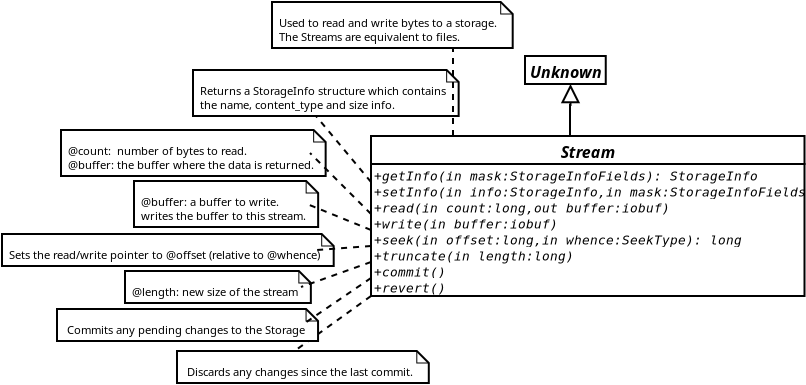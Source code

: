 <?xml version="1.0" encoding="UTF-8"?>
<dia:diagram xmlns:dia="http://www.lysator.liu.se/~alla/dia/"><dia:layer name="Background" visible="true"><dia:object type="UML - Class" version="0" id="O0"><dia:attribute name="obj_pos"><dia:point val="8.3,7"/></dia:attribute><dia:attribute name="obj_bb"><dia:rectangle val="8.25,6.95;12.9,8.45"/></dia:attribute><dia:attribute name="elem_corner"><dia:point val="8.3,7"/></dia:attribute><dia:attribute name="elem_width"><dia:real val="4.55"/></dia:attribute><dia:attribute name="elem_height"><dia:real val="1.4"/></dia:attribute><dia:attribute name="name"><dia:string>#Unknown#</dia:string></dia:attribute><dia:attribute name="stereotype"><dia:string>##</dia:string></dia:attribute><dia:attribute name="comment"><dia:string>##</dia:string></dia:attribute><dia:attribute name="abstract"><dia:boolean val="true"/></dia:attribute><dia:attribute name="suppress_attributes"><dia:boolean val="false"/></dia:attribute><dia:attribute name="suppress_operations"><dia:boolean val="false"/></dia:attribute><dia:attribute name="visible_attributes"><dia:boolean val="false"/></dia:attribute><dia:attribute name="visible_operations"><dia:boolean val="false"/></dia:attribute><dia:attribute name="visible_comments"><dia:boolean val="false"/></dia:attribute><dia:attribute name="foreground_color"><dia:color val="#000000"/></dia:attribute><dia:attribute name="background_color"><dia:color val="#ffffff"/></dia:attribute><dia:attribute name="normal_font"><dia:font family="monospace" style="0" name="Courier"/></dia:attribute><dia:attribute name="abstract_font"><dia:font family="monospace" style="88" name="Courier"/></dia:attribute><dia:attribute name="polymorphic_font"><dia:font family="monospace" style="8" name="Courier"/></dia:attribute><dia:attribute name="classname_font"><dia:font family="sans" style="80" name="Courier"/></dia:attribute><dia:attribute name="abstract_classname_font"><dia:font family="sans" style="88" name="Courier"/></dia:attribute><dia:attribute name="comment_font"><dia:font family="sans" style="8" name="Courier"/></dia:attribute><dia:attribute name="font_height"><dia:real val="0.8"/></dia:attribute><dia:attribute name="polymorphic_font_height"><dia:real val="0.8"/></dia:attribute><dia:attribute name="abstract_font_height"><dia:real val="0.8"/></dia:attribute><dia:attribute name="classname_font_height"><dia:real val="1"/></dia:attribute><dia:attribute name="abstract_classname_font_height"><dia:real val="1"/></dia:attribute><dia:attribute name="comment_font_height"><dia:real val="1"/></dia:attribute><dia:attribute name="attributes"/><dia:attribute name="operations"/><dia:attribute name="template"><dia:boolean val="false"/></dia:attribute><dia:attribute name="templates"/></dia:object><dia:object type="UML - Class" version="0" id="O1"><dia:attribute name="obj_pos"><dia:point val="0.6,11"/></dia:attribute><dia:attribute name="obj_bb"><dia:rectangle val="0.55,10.95;20.55,19.05"/></dia:attribute><dia:attribute name="elem_corner"><dia:point val="0.6,11"/></dia:attribute><dia:attribute name="elem_width"><dia:real val="19.9"/></dia:attribute><dia:attribute name="elem_height"><dia:real val="8"/></dia:attribute><dia:attribute name="name"><dia:string>#Stream#</dia:string></dia:attribute><dia:attribute name="stereotype"><dia:string>##</dia:string></dia:attribute><dia:attribute name="comment"><dia:string>##</dia:string></dia:attribute><dia:attribute name="abstract"><dia:boolean val="true"/></dia:attribute><dia:attribute name="suppress_attributes"><dia:boolean val="false"/></dia:attribute><dia:attribute name="suppress_operations"><dia:boolean val="false"/></dia:attribute><dia:attribute name="visible_attributes"><dia:boolean val="false"/></dia:attribute><dia:attribute name="visible_operations"><dia:boolean val="true"/></dia:attribute><dia:attribute name="visible_comments"><dia:boolean val="false"/></dia:attribute><dia:attribute name="foreground_color"><dia:color val="#000000"/></dia:attribute><dia:attribute name="background_color"><dia:color val="#ffffff"/></dia:attribute><dia:attribute name="normal_font"><dia:font family="monospace" style="0" name="Courier"/></dia:attribute><dia:attribute name="abstract_font"><dia:font family="monospace" style="88" name="Courier"/></dia:attribute><dia:attribute name="polymorphic_font"><dia:font family="monospace" style="8" name="Courier"/></dia:attribute><dia:attribute name="classname_font"><dia:font family="sans" style="80" name="Courier"/></dia:attribute><dia:attribute name="abstract_classname_font"><dia:font family="sans" style="88" name="Courier"/></dia:attribute><dia:attribute name="comment_font"><dia:font family="sans" style="8" name="Courier"/></dia:attribute><dia:attribute name="font_height"><dia:real val="0.8"/></dia:attribute><dia:attribute name="polymorphic_font_height"><dia:real val="0.8"/></dia:attribute><dia:attribute name="abstract_font_height"><dia:real val="0.8"/></dia:attribute><dia:attribute name="classname_font_height"><dia:real val="1"/></dia:attribute><dia:attribute name="abstract_classname_font_height"><dia:real val="1"/></dia:attribute><dia:attribute name="comment_font_height"><dia:real val="1"/></dia:attribute><dia:attribute name="attributes"/><dia:attribute name="operations"><dia:composite type="umloperation"><dia:attribute name="name"><dia:string>#getInfo#</dia:string></dia:attribute><dia:attribute name="stereotype"><dia:string>##</dia:string></dia:attribute><dia:attribute name="type"><dia:string>#StorageInfo#</dia:string></dia:attribute><dia:attribute name="visibility"><dia:enum val="0"/></dia:attribute><dia:attribute name="comment"><dia:string>##</dia:string></dia:attribute><dia:attribute name="abstract"><dia:boolean val="false"/></dia:attribute><dia:attribute name="inheritance_type"><dia:enum val="1"/></dia:attribute><dia:attribute name="query"><dia:boolean val="false"/></dia:attribute><dia:attribute name="class_scope"><dia:boolean val="false"/></dia:attribute><dia:attribute name="parameters"><dia:composite type="umlparameter"><dia:attribute name="name"><dia:string>#mask#</dia:string></dia:attribute><dia:attribute name="type"><dia:string>#StorageInfoFields#</dia:string></dia:attribute><dia:attribute name="value"><dia:string>##</dia:string></dia:attribute><dia:attribute name="comment"><dia:string>##</dia:string></dia:attribute><dia:attribute name="kind"><dia:enum val="1"/></dia:attribute></dia:composite></dia:attribute></dia:composite><dia:composite type="umloperation"><dia:attribute name="name"><dia:string>#setInfo#</dia:string></dia:attribute><dia:attribute name="stereotype"><dia:string>##</dia:string></dia:attribute><dia:attribute name="type"><dia:string>##</dia:string></dia:attribute><dia:attribute name="visibility"><dia:enum val="0"/></dia:attribute><dia:attribute name="comment"><dia:string>##</dia:string></dia:attribute><dia:attribute name="abstract"><dia:boolean val="false"/></dia:attribute><dia:attribute name="inheritance_type"><dia:enum val="1"/></dia:attribute><dia:attribute name="query"><dia:boolean val="false"/></dia:attribute><dia:attribute name="class_scope"><dia:boolean val="false"/></dia:attribute><dia:attribute name="parameters"><dia:composite type="umlparameter"><dia:attribute name="name"><dia:string>#info#</dia:string></dia:attribute><dia:attribute name="type"><dia:string>#StorageInfo#</dia:string></dia:attribute><dia:attribute name="value"><dia:string>##</dia:string></dia:attribute><dia:attribute name="comment"><dia:string>##</dia:string></dia:attribute><dia:attribute name="kind"><dia:enum val="1"/></dia:attribute></dia:composite><dia:composite type="umlparameter"><dia:attribute name="name"><dia:string>#mask#</dia:string></dia:attribute><dia:attribute name="type"><dia:string>#StorageInfoFields#</dia:string></dia:attribute><dia:attribute name="value"><dia:string>##</dia:string></dia:attribute><dia:attribute name="comment"><dia:string>##</dia:string></dia:attribute><dia:attribute name="kind"><dia:enum val="1"/></dia:attribute></dia:composite></dia:attribute></dia:composite><dia:composite type="umloperation"><dia:attribute name="name"><dia:string>#read#</dia:string></dia:attribute><dia:attribute name="stereotype"><dia:string>##</dia:string></dia:attribute><dia:attribute name="type"><dia:string>##</dia:string></dia:attribute><dia:attribute name="visibility"><dia:enum val="0"/></dia:attribute><dia:attribute name="comment"><dia:string>##</dia:string></dia:attribute><dia:attribute name="abstract"><dia:boolean val="false"/></dia:attribute><dia:attribute name="inheritance_type"><dia:enum val="1"/></dia:attribute><dia:attribute name="query"><dia:boolean val="false"/></dia:attribute><dia:attribute name="class_scope"><dia:boolean val="false"/></dia:attribute><dia:attribute name="parameters"><dia:composite type="umlparameter"><dia:attribute name="name"><dia:string>#count#</dia:string></dia:attribute><dia:attribute name="type"><dia:string>#long#</dia:string></dia:attribute><dia:attribute name="value"><dia:string>##</dia:string></dia:attribute><dia:attribute name="comment"><dia:string>##</dia:string></dia:attribute><dia:attribute name="kind"><dia:enum val="1"/></dia:attribute></dia:composite><dia:composite type="umlparameter"><dia:attribute name="name"><dia:string>#buffer#</dia:string></dia:attribute><dia:attribute name="type"><dia:string>#iobuf#</dia:string></dia:attribute><dia:attribute name="value"><dia:string>##</dia:string></dia:attribute><dia:attribute name="comment"><dia:string>##</dia:string></dia:attribute><dia:attribute name="kind"><dia:enum val="2"/></dia:attribute></dia:composite></dia:attribute></dia:composite><dia:composite type="umloperation"><dia:attribute name="name"><dia:string>#write#</dia:string></dia:attribute><dia:attribute name="stereotype"><dia:string>##</dia:string></dia:attribute><dia:attribute name="type"><dia:string>##</dia:string></dia:attribute><dia:attribute name="visibility"><dia:enum val="0"/></dia:attribute><dia:attribute name="comment"><dia:string>##</dia:string></dia:attribute><dia:attribute name="abstract"><dia:boolean val="false"/></dia:attribute><dia:attribute name="inheritance_type"><dia:enum val="1"/></dia:attribute><dia:attribute name="query"><dia:boolean val="false"/></dia:attribute><dia:attribute name="class_scope"><dia:boolean val="false"/></dia:attribute><dia:attribute name="parameters"><dia:composite type="umlparameter"><dia:attribute name="name"><dia:string>#buffer#</dia:string></dia:attribute><dia:attribute name="type"><dia:string>#iobuf#</dia:string></dia:attribute><dia:attribute name="value"><dia:string>##</dia:string></dia:attribute><dia:attribute name="comment"><dia:string>##</dia:string></dia:attribute><dia:attribute name="kind"><dia:enum val="1"/></dia:attribute></dia:composite></dia:attribute></dia:composite><dia:composite type="umloperation"><dia:attribute name="name"><dia:string>#seek#</dia:string></dia:attribute><dia:attribute name="stereotype"><dia:string>##</dia:string></dia:attribute><dia:attribute name="type"><dia:string>#long#</dia:string></dia:attribute><dia:attribute name="visibility"><dia:enum val="0"/></dia:attribute><dia:attribute name="comment"><dia:string>##</dia:string></dia:attribute><dia:attribute name="abstract"><dia:boolean val="false"/></dia:attribute><dia:attribute name="inheritance_type"><dia:enum val="1"/></dia:attribute><dia:attribute name="query"><dia:boolean val="false"/></dia:attribute><dia:attribute name="class_scope"><dia:boolean val="false"/></dia:attribute><dia:attribute name="parameters"><dia:composite type="umlparameter"><dia:attribute name="name"><dia:string>#offset#</dia:string></dia:attribute><dia:attribute name="type"><dia:string>#long#</dia:string></dia:attribute><dia:attribute name="value"><dia:string>##</dia:string></dia:attribute><dia:attribute name="comment"><dia:string>##</dia:string></dia:attribute><dia:attribute name="kind"><dia:enum val="1"/></dia:attribute></dia:composite><dia:composite type="umlparameter"><dia:attribute name="name"><dia:string>#whence#</dia:string></dia:attribute><dia:attribute name="type"><dia:string>#SeekType#</dia:string></dia:attribute><dia:attribute name="value"><dia:string>##</dia:string></dia:attribute><dia:attribute name="comment"><dia:string>##</dia:string></dia:attribute><dia:attribute name="kind"><dia:enum val="1"/></dia:attribute></dia:composite></dia:attribute></dia:composite><dia:composite type="umloperation"><dia:attribute name="name"><dia:string>#truncate#</dia:string></dia:attribute><dia:attribute name="stereotype"><dia:string>##</dia:string></dia:attribute><dia:attribute name="type"><dia:string>##</dia:string></dia:attribute><dia:attribute name="visibility"><dia:enum val="0"/></dia:attribute><dia:attribute name="comment"><dia:string>##</dia:string></dia:attribute><dia:attribute name="abstract"><dia:boolean val="false"/></dia:attribute><dia:attribute name="inheritance_type"><dia:enum val="1"/></dia:attribute><dia:attribute name="query"><dia:boolean val="false"/></dia:attribute><dia:attribute name="class_scope"><dia:boolean val="false"/></dia:attribute><dia:attribute name="parameters"><dia:composite type="umlparameter"><dia:attribute name="name"><dia:string>#length#</dia:string></dia:attribute><dia:attribute name="type"><dia:string>#long#</dia:string></dia:attribute><dia:attribute name="value"><dia:string>##</dia:string></dia:attribute><dia:attribute name="comment"><dia:string>##</dia:string></dia:attribute><dia:attribute name="kind"><dia:enum val="1"/></dia:attribute></dia:composite></dia:attribute></dia:composite><dia:composite type="umloperation"><dia:attribute name="name"><dia:string>#commit#</dia:string></dia:attribute><dia:attribute name="stereotype"><dia:string>##</dia:string></dia:attribute><dia:attribute name="type"><dia:string>##</dia:string></dia:attribute><dia:attribute name="visibility"><dia:enum val="0"/></dia:attribute><dia:attribute name="comment"><dia:string>##</dia:string></dia:attribute><dia:attribute name="abstract"><dia:boolean val="false"/></dia:attribute><dia:attribute name="inheritance_type"><dia:enum val="1"/></dia:attribute><dia:attribute name="query"><dia:boolean val="false"/></dia:attribute><dia:attribute name="class_scope"><dia:boolean val="false"/></dia:attribute><dia:attribute name="parameters"/></dia:composite><dia:composite type="umloperation"><dia:attribute name="name"><dia:string>#revert#</dia:string></dia:attribute><dia:attribute name="stereotype"><dia:string>##</dia:string></dia:attribute><dia:attribute name="type"><dia:string>##</dia:string></dia:attribute><dia:attribute name="visibility"><dia:enum val="0"/></dia:attribute><dia:attribute name="comment"><dia:string>##</dia:string></dia:attribute><dia:attribute name="abstract"><dia:boolean val="false"/></dia:attribute><dia:attribute name="inheritance_type"><dia:enum val="1"/></dia:attribute><dia:attribute name="query"><dia:boolean val="false"/></dia:attribute><dia:attribute name="class_scope"><dia:boolean val="false"/></dia:attribute><dia:attribute name="parameters"/></dia:composite></dia:attribute><dia:attribute name="template"><dia:boolean val="false"/></dia:attribute><dia:attribute name="templates"/></dia:object><dia:object type="UML - Note" version="0" id="O2"><dia:attribute name="obj_pos"><dia:point val="-8.3,7.7"/></dia:attribute><dia:attribute name="obj_bb"><dia:rectangle val="-8.35,7.65;4.05,10.05"/></dia:attribute><dia:attribute name="elem_corner"><dia:point val="-8.3,7.7"/></dia:attribute><dia:attribute name="elem_width"><dia:real val="12.3"/></dia:attribute><dia:attribute name="elem_height"><dia:real val="2.3"/></dia:attribute><dia:attribute name="text"><dia:composite type="text"><dia:attribute name="string"><dia:string>#Returns a StorageInfo structure which contains
the name, content_type and size info.#</dia:string></dia:attribute><dia:attribute name="font"><dia:font family="sans" style="0" name="Courier"/></dia:attribute><dia:attribute name="height"><dia:real val="0.7"/></dia:attribute><dia:attribute name="pos"><dia:point val="-7.95,8.9"/></dia:attribute><dia:attribute name="color"><dia:color val="#000000"/></dia:attribute><dia:attribute name="alignment"><dia:enum val="0"/></dia:attribute></dia:composite></dia:attribute></dia:object><dia:object type="Standard - Line" version="0" id="O3"><dia:attribute name="obj_pos"><dia:point val="0.6,13.3"/></dia:attribute><dia:attribute name="obj_bb"><dia:rectangle val="-2.22,9.93;0.67,13.37"/></dia:attribute><dia:attribute name="conn_endpoints"><dia:point val="0.6,13.3"/><dia:point val="-2.15,10"/></dia:attribute><dia:attribute name="numcp"><dia:int val="1"/></dia:attribute><dia:attribute name="line_style"><dia:enum val="1"/></dia:attribute><dia:attribute name="dashlength"><dia:real val="0.3"/></dia:attribute><dia:connections><dia:connection handle="0" to="O1" connection="8"/><dia:connection handle="1" to="O2" connection="6"/></dia:connections></dia:object><dia:object type="UML - Note" version="0" id="O4"><dia:attribute name="obj_pos"><dia:point val="-4.35,4.3"/></dia:attribute><dia:attribute name="obj_bb"><dia:rectangle val="-4.4,4.25;7.05,6.65"/></dia:attribute><dia:attribute name="elem_corner"><dia:point val="-4.35,4.3"/></dia:attribute><dia:attribute name="elem_width"><dia:real val="11.35"/></dia:attribute><dia:attribute name="elem_height"><dia:real val="2.3"/></dia:attribute><dia:attribute name="text"><dia:composite type="text"><dia:attribute name="string"><dia:string>#Used to read and write bytes to a storage. 
The Streams are equivalent to files.#</dia:string></dia:attribute><dia:attribute name="font"><dia:font family="sans" style="0" name="Courier"/></dia:attribute><dia:attribute name="height"><dia:real val="0.7"/></dia:attribute><dia:attribute name="pos"><dia:point val="-4,5.5"/></dia:attribute><dia:attribute name="color"><dia:color val="#000000"/></dia:attribute><dia:attribute name="alignment"><dia:enum val="0"/></dia:attribute></dia:composite></dia:attribute></dia:object><dia:object type="Standard - Line" version="0" id="O5"><dia:attribute name="obj_pos"><dia:point val="4.7,11"/></dia:attribute><dia:attribute name="obj_bb"><dia:rectangle val="4.65,6.55;4.75,11.05"/></dia:attribute><dia:attribute name="conn_endpoints"><dia:point val="4.7,11"/><dia:point val="4.7,6.6"/></dia:attribute><dia:attribute name="numcp"><dia:int val="1"/></dia:attribute><dia:attribute name="line_style"><dia:enum val="1"/></dia:attribute><dia:attribute name="dashlength"><dia:real val="0.3"/></dia:attribute></dia:object><dia:object type="UML - Generalization" version="0" id="O6"><dia:attribute name="obj_pos"><dia:point val="10.575,8.4"/></dia:attribute><dia:attribute name="obj_bb"><dia:rectangle val="9.725,8.35;11.425,11.05"/></dia:attribute><dia:attribute name="orth_points"><dia:point val="10.575,8.4"/><dia:point val="10.575,9.45"/><dia:point val="10.55,9.45"/><dia:point val="10.55,11"/></dia:attribute><dia:attribute name="orth_orient"><dia:enum val="1"/><dia:enum val="0"/><dia:enum val="1"/></dia:attribute><dia:attribute name="name"><dia:string>##</dia:string></dia:attribute><dia:attribute name="stereotype"><dia:string>##</dia:string></dia:attribute><dia:connections><dia:connection handle="0" to="O0" connection="6"/><dia:connection handle="1" to="O1" connection="1"/></dia:connections></dia:object><dia:object type="UML - Note" version="0" id="O7"><dia:attribute name="obj_pos"><dia:point val="-14.9,10.7"/></dia:attribute><dia:attribute name="obj_bb"><dia:rectangle val="-14.95,10.65;-2.4,13.05"/></dia:attribute><dia:attribute name="elem_corner"><dia:point val="-14.9,10.7"/></dia:attribute><dia:attribute name="elem_width"><dia:real val="12.45"/></dia:attribute><dia:attribute name="elem_height"><dia:real val="2.3"/></dia:attribute><dia:attribute name="text"><dia:composite type="text"><dia:attribute name="string"><dia:string>#@count:  number of bytes to read.
@buffer: the buffer where the data is returned.#</dia:string></dia:attribute><dia:attribute name="font"><dia:font family="sans" style="0" name="Courier"/></dia:attribute><dia:attribute name="height"><dia:real val="0.7"/></dia:attribute><dia:attribute name="pos"><dia:point val="-14.55,11.9"/></dia:attribute><dia:attribute name="color"><dia:color val="#000000"/></dia:attribute><dia:attribute name="alignment"><dia:enum val="0"/></dia:attribute></dia:composite></dia:attribute></dia:object><dia:object type="Standard - Line" version="0" id="O8"><dia:attribute name="obj_pos"><dia:point val="0.6,14.9"/></dia:attribute><dia:attribute name="obj_bb"><dia:rectangle val="-2.521,11.779;0.671,14.971"/></dia:attribute><dia:attribute name="conn_endpoints"><dia:point val="0.6,14.9"/><dia:point val="-2.45,11.85"/></dia:attribute><dia:attribute name="numcp"><dia:int val="1"/></dia:attribute><dia:attribute name="line_style"><dia:enum val="1"/></dia:attribute><dia:attribute name="dashlength"><dia:real val="0.3"/></dia:attribute><dia:connections><dia:connection handle="0" to="O1" connection="12"/><dia:connection handle="1" to="O7" connection="4"/></dia:connections></dia:object><dia:object type="UML - Note" version="0" id="O9"><dia:attribute name="obj_pos"><dia:point val="-17.85,15.9"/></dia:attribute><dia:attribute name="obj_bb"><dia:rectangle val="-17.9,15.85;-2.05,17.55"/></dia:attribute><dia:attribute name="elem_corner"><dia:point val="-17.85,15.9"/></dia:attribute><dia:attribute name="elem_width"><dia:real val="15.75"/></dia:attribute><dia:attribute name="elem_height"><dia:real val="1.6"/></dia:attribute><dia:attribute name="text"><dia:composite type="text"><dia:attribute name="string"><dia:string>#Sets the read/write pointer to @offset (relative to @whence)#</dia:string></dia:attribute><dia:attribute name="font"><dia:font family="sans" style="0" name="Courier"/></dia:attribute><dia:attribute name="height"><dia:real val="0.7"/></dia:attribute><dia:attribute name="pos"><dia:point val="-17.5,17.1"/></dia:attribute><dia:attribute name="color"><dia:color val="#000000"/></dia:attribute><dia:attribute name="alignment"><dia:enum val="0"/></dia:attribute></dia:composite></dia:attribute></dia:object><dia:object type="Standard - Line" version="0" id="O10"><dia:attribute name="obj_pos"><dia:point val="0.6,16.5"/></dia:attribute><dia:attribute name="obj_bb"><dia:rectangle val="-2.154,16.446;0.654,16.754"/></dia:attribute><dia:attribute name="conn_endpoints"><dia:point val="0.6,16.5"/><dia:point val="-2.1,16.7"/></dia:attribute><dia:attribute name="numcp"><dia:int val="1"/></dia:attribute><dia:attribute name="line_style"><dia:enum val="1"/></dia:attribute><dia:attribute name="dashlength"><dia:real val="0.3"/></dia:attribute><dia:connections><dia:connection handle="0" to="O1" connection="16"/><dia:connection handle="1" to="O9" connection="4"/></dia:connections></dia:object><dia:object type="UML - Note" version="0" id="O11"><dia:attribute name="obj_pos"><dia:point val="-11.25,13.25"/></dia:attribute><dia:attribute name="obj_bb"><dia:rectangle val="-11.3,13.2;-2.55,15.6"/></dia:attribute><dia:attribute name="elem_corner"><dia:point val="-11.25,13.25"/></dia:attribute><dia:attribute name="elem_width"><dia:real val="8.65"/></dia:attribute><dia:attribute name="elem_height"><dia:real val="2.3"/></dia:attribute><dia:attribute name="text"><dia:composite type="text"><dia:attribute name="string"><dia:string>#@buffer: a buffer to write.
writes the buffer to this stream.#</dia:string></dia:attribute><dia:attribute name="font"><dia:font family="sans" style="0" name="Courier"/></dia:attribute><dia:attribute name="height"><dia:real val="0.7"/></dia:attribute><dia:attribute name="pos"><dia:point val="-10.9,14.45"/></dia:attribute><dia:attribute name="color"><dia:color val="#000000"/></dia:attribute><dia:attribute name="alignment"><dia:enum val="0"/></dia:attribute></dia:composite></dia:attribute></dia:object><dia:object type="Standard - Line" version="0" id="O12"><dia:attribute name="obj_pos"><dia:point val="0.6,15.7"/></dia:attribute><dia:attribute name="obj_bb"><dia:rectangle val="-2.665,14.335;0.665,15.765"/></dia:attribute><dia:attribute name="conn_endpoints"><dia:point val="0.6,15.7"/><dia:point val="-2.6,14.4"/></dia:attribute><dia:attribute name="numcp"><dia:int val="1"/></dia:attribute><dia:attribute name="line_style"><dia:enum val="1"/></dia:attribute><dia:attribute name="dashlength"><dia:real val="0.3"/></dia:attribute><dia:connections><dia:connection handle="0" to="O1" connection="14"/><dia:connection handle="1" to="O11" connection="4"/></dia:connections></dia:object><dia:object type="UML - Note" version="0" id="O13"><dia:attribute name="obj_pos"><dia:point val="-11.7,17.75"/></dia:attribute><dia:attribute name="obj_bb"><dia:rectangle val="-11.75,17.7;-2.85,19.4"/></dia:attribute><dia:attribute name="elem_corner"><dia:point val="-11.7,17.75"/></dia:attribute><dia:attribute name="elem_width"><dia:real val="8.8"/></dia:attribute><dia:attribute name="elem_height"><dia:real val="1.6"/></dia:attribute><dia:attribute name="text"><dia:composite type="text"><dia:attribute name="string"><dia:string>#@length: new size of the stream#</dia:string></dia:attribute><dia:attribute name="font"><dia:font family="sans" style="0" name="Courier"/></dia:attribute><dia:attribute name="height"><dia:real val="0.7"/></dia:attribute><dia:attribute name="pos"><dia:point val="-11.35,18.95"/></dia:attribute><dia:attribute name="color"><dia:color val="#000000"/></dia:attribute><dia:attribute name="alignment"><dia:enum val="0"/></dia:attribute></dia:composite></dia:attribute></dia:object><dia:object type="Standard - Line" version="0" id="O14"><dia:attribute name="obj_pos"><dia:point val="0.6,17.3"/></dia:attribute><dia:attribute name="obj_bb"><dia:rectangle val="-2.964,17.236;0.664,18.614"/></dia:attribute><dia:attribute name="conn_endpoints"><dia:point val="0.6,17.3"/><dia:point val="-2.9,18.55"/></dia:attribute><dia:attribute name="numcp"><dia:int val="1"/></dia:attribute><dia:attribute name="line_style"><dia:enum val="1"/></dia:attribute><dia:attribute name="dashlength"><dia:real val="0.3"/></dia:attribute><dia:connections><dia:connection handle="0" to="O1" connection="18"/><dia:connection handle="1" to="O13" connection="4"/></dia:connections></dia:object><dia:object type="UML - Note" version="0" id="O15"><dia:attribute name="obj_pos"><dia:point val="-9.1,21.75"/></dia:attribute><dia:attribute name="obj_bb"><dia:rectangle val="-9.15,21.7;2.7,23.4"/></dia:attribute><dia:attribute name="elem_corner"><dia:point val="-9.1,21.75"/></dia:attribute><dia:attribute name="elem_width"><dia:real val="11.75"/></dia:attribute><dia:attribute name="elem_height"><dia:real val="1.6"/></dia:attribute><dia:attribute name="text"><dia:composite type="text"><dia:attribute name="string"><dia:string># Discards any changes since the last commit.#</dia:string></dia:attribute><dia:attribute name="font"><dia:font family="sans" style="0" name="Courier"/></dia:attribute><dia:attribute name="height"><dia:real val="0.7"/></dia:attribute><dia:attribute name="pos"><dia:point val="-8.75,22.95"/></dia:attribute><dia:attribute name="color"><dia:color val="#000000"/></dia:attribute><dia:attribute name="alignment"><dia:enum val="0"/></dia:attribute></dia:composite></dia:attribute></dia:object><dia:object type="Standard - Line" version="0" id="O16"><dia:attribute name="obj_pos"><dia:point val="0.6,19"/></dia:attribute><dia:attribute name="obj_bb"><dia:rectangle val="-3.295,18.93;0.67,21.82"/></dia:attribute><dia:attribute name="conn_endpoints"><dia:point val="0.6,19"/><dia:point val="-3.225,21.75"/></dia:attribute><dia:attribute name="numcp"><dia:int val="1"/></dia:attribute><dia:attribute name="line_style"><dia:enum val="1"/></dia:attribute><dia:attribute name="dashlength"><dia:real val="0.3"/></dia:attribute><dia:connections><dia:connection handle="0" to="O1" connection="5"/><dia:connection handle="1" to="O15" connection="1"/></dia:connections></dia:object><dia:object type="UML - Note" version="0" id="O17"><dia:attribute name="obj_pos"><dia:point val="-15.1,19.65"/></dia:attribute><dia:attribute name="obj_bb"><dia:rectangle val="-15.15,19.6;-2.8,21.3"/></dia:attribute><dia:attribute name="elem_corner"><dia:point val="-15.1,19.65"/></dia:attribute><dia:attribute name="elem_width"><dia:real val="12.25"/></dia:attribute><dia:attribute name="elem_height"><dia:real val="1.6"/></dia:attribute><dia:attribute name="text"><dia:composite type="text"><dia:attribute name="string"><dia:string># Commits any pending changes to the Storage#</dia:string></dia:attribute><dia:attribute name="font"><dia:font family="sans" style="0" name="Courier"/></dia:attribute><dia:attribute name="height"><dia:real val="0.7"/></dia:attribute><dia:attribute name="pos"><dia:point val="-14.75,20.85"/></dia:attribute><dia:attribute name="color"><dia:color val="#000000"/></dia:attribute><dia:attribute name="alignment"><dia:enum val="0"/></dia:attribute></dia:composite></dia:attribute></dia:object><dia:object type="Standard - Line" version="0" id="O18"><dia:attribute name="obj_pos"><dia:point val="0.6,18.1"/></dia:attribute><dia:attribute name="obj_bb"><dia:rectangle val="-2.919,18.03;0.669,20.52"/></dia:attribute><dia:attribute name="conn_endpoints"><dia:point val="0.6,18.1"/><dia:point val="-2.85,20.45"/></dia:attribute><dia:attribute name="numcp"><dia:int val="1"/></dia:attribute><dia:attribute name="line_style"><dia:enum val="1"/></dia:attribute><dia:attribute name="dashlength"><dia:real val="0.3"/></dia:attribute><dia:connections><dia:connection handle="0" to="O1" connection="20"/><dia:connection handle="1" to="O17" connection="4"/></dia:connections></dia:object></dia:layer></dia:diagram>
